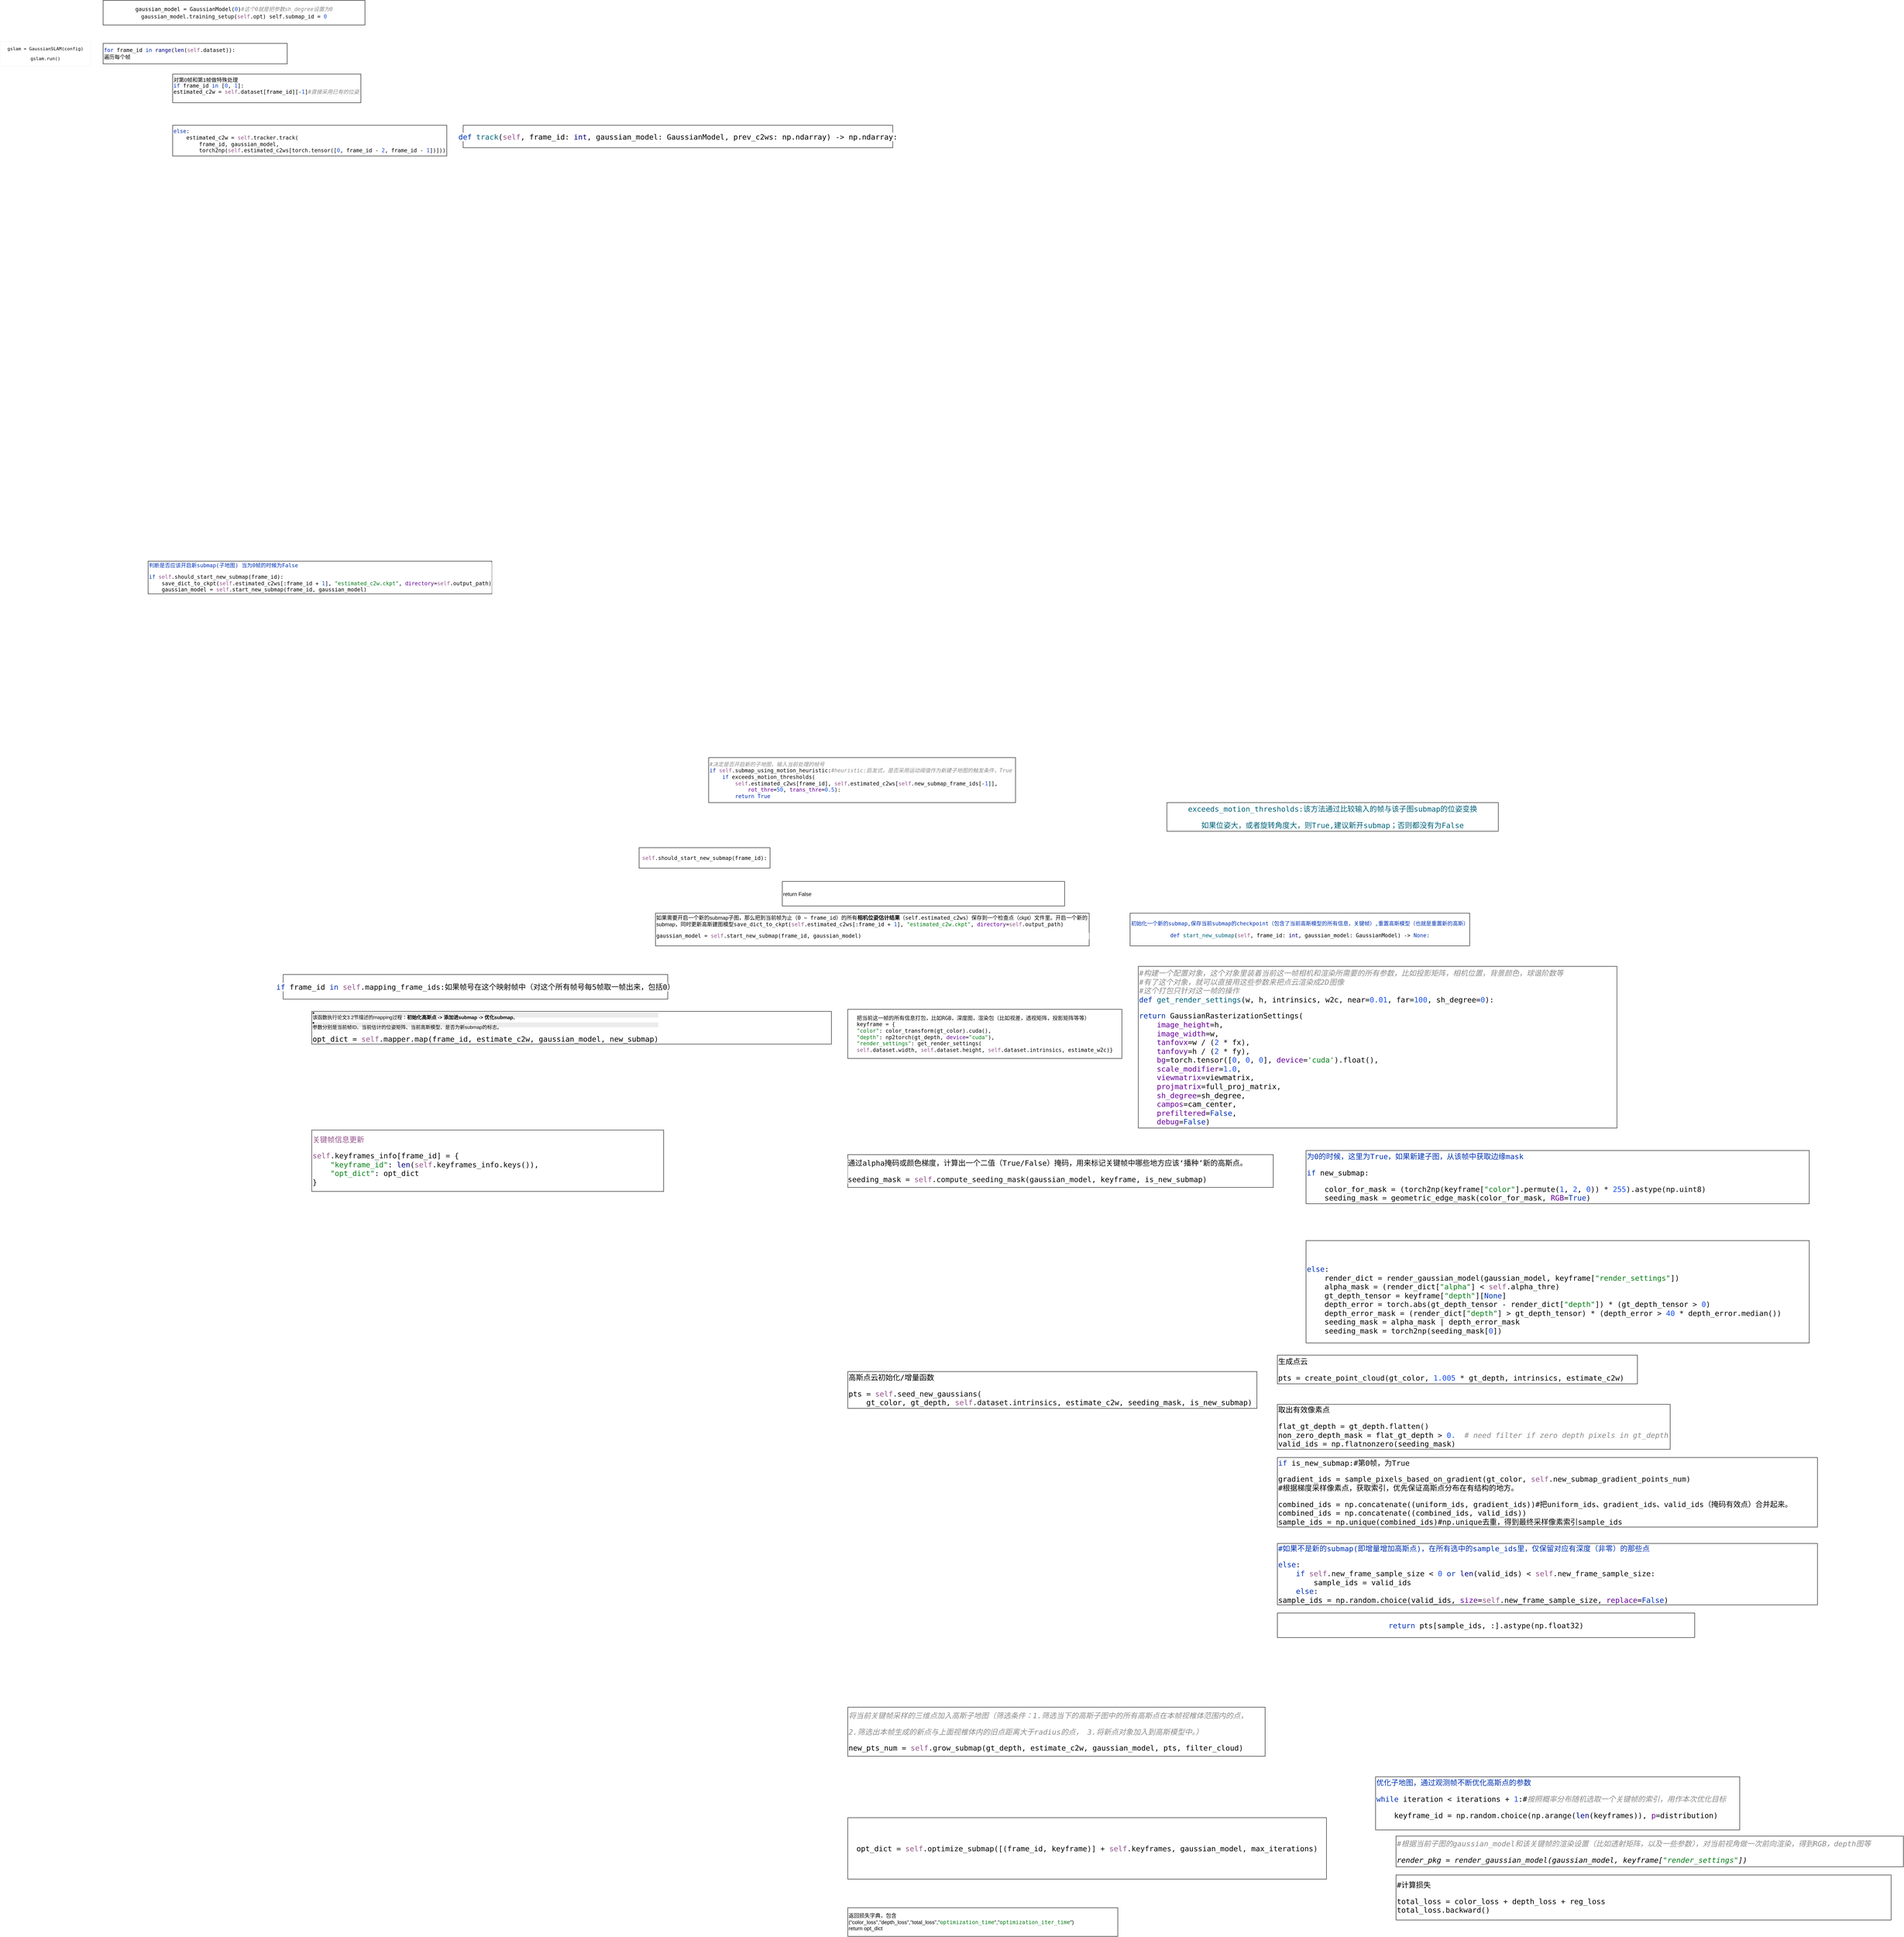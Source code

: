 <mxfile version="28.0.7">
  <diagram name="Page-1" id="CiyTq3ETgP8ZzIfx8EHX">
    <mxGraphModel dx="1422" dy="1326" grid="1" gridSize="10" guides="1" tooltips="1" connect="1" arrows="1" fold="1" page="1" pageScale="1" pageWidth="5000" pageHeight="10000" math="0" shadow="0">
      <root>
        <mxCell id="0" />
        <mxCell id="1" parent="0" />
        <mxCell id="R6alezzPv44hoILy_ozX-1" value="&lt;div style=&quot;background-color: rgb(255, 255, 255); color: rgb(8, 8, 8);&quot;&gt;&lt;pre style=&quot;font-family: &amp;quot;JetBrains Mono&amp;quot;, monospace;&quot;&gt;gslam = GaussianSLAM(config)&lt;/pre&gt;&lt;pre style=&quot;font-family: &amp;quot;JetBrains Mono&amp;quot;, monospace;&quot;&gt;gslam.run()&lt;/pre&gt;&lt;/div&gt;" style="rounded=0;whiteSpace=wrap;html=1;strokeWidth=0;verticalAlign=middle;spacing=0;fontSize=11;" parent="1" vertex="1">
          <mxGeometry x="48" y="310" width="222" height="60" as="geometry" />
        </mxCell>
        <mxCell id="LZiklPRg2S03HuQF4Nz--1" value="&lt;div style=&quot;background-color: rgb(255, 255, 255); color: rgb(8, 8, 8); line-height: 50%;&quot;&gt;&lt;pre style=&quot;font-family: &amp;quot;JetBrains Mono&amp;quot;, monospace; line-height: 50%;&quot;&gt;&lt;font style=&quot;font-size: 13px;&quot;&gt;&lt;span style=&quot;color: rgb(0, 0, 0);&quot;&gt;gaussian_model &lt;/span&gt;= GaussianModel(&lt;span style=&quot;color: rgb(23, 80, 235);&quot;&gt;0&lt;/span&gt;)&lt;span style=&quot;color: rgb(140, 140, 140); font-style: italic;&quot;&gt;#&lt;/span&gt;&lt;span style=&quot;color: rgb(140, 140, 140); font-style: italic; font-family: &amp;quot;DejaVu Sans Mono&amp;quot;, monospace;&quot;&gt;这个&lt;/span&gt;&lt;span style=&quot;color: rgb(140, 140, 140); font-style: italic;&quot;&gt;0&lt;/span&gt;&lt;span style=&quot;color: rgb(140, 140, 140); font-style: italic; font-family: &amp;quot;DejaVu Sans Mono&amp;quot;, monospace;&quot;&gt;就是把参数&lt;/span&gt;&lt;span style=&quot;color: rgb(140, 140, 140); font-style: italic;&quot;&gt;sh_degree&lt;/span&gt;&lt;span style=&quot;color: rgb(140, 140, 140); font-style: italic; font-family: &amp;quot;DejaVu Sans Mono&amp;quot;, monospace;&quot;&gt;设置为&lt;/span&gt;&lt;span style=&quot;color: rgb(140, 140, 140); font-style: italic;&quot;&gt;0&lt;/span&gt;&lt;/font&gt;&lt;/pre&gt;&lt;pre style=&quot;font-family: &amp;quot;JetBrains Mono&amp;quot;, monospace; line-height: 50%;&quot;&gt;&lt;font style=&quot;font-size: 13px;&quot;&gt;gaussian_model&lt;span style=&quot;color: light-dark(rgb(8, 8, 8), rgb(230, 230, 230)); background-color: light-dark(rgb(255, 255, 255), rgb(18, 18, 18)); white-space: normal;&quot;&gt;.training_setup(&lt;/span&gt;&lt;span style=&quot;background-color: light-dark(rgb(255, 255, 255), rgb(18, 18, 18)); white-space: normal; color: rgb(148, 85, 141);&quot;&gt;self&lt;/span&gt;&lt;span style=&quot;color: light-dark(rgb(8, 8, 8), rgb(230, 230, 230)); background-color: light-dark(rgb(255, 255, 255), rgb(18, 18, 18)); white-space: normal;&quot;&gt;.opt) self&lt;/span&gt;&lt;span style=&quot;color: light-dark(rgb(8, 8, 8), rgb(230, 230, 230)); background-color: light-dark(rgb(255, 255, 255), rgb(18, 18, 18)); white-space: normal;&quot;&gt;.submap_id = &lt;/span&gt;&lt;span style=&quot;background-color: light-dark(rgb(255, 255, 255), rgb(18, 18, 18)); white-space: normal; color: rgb(23, 80, 235);&quot;&gt;0&lt;/span&gt;&lt;/font&gt;&lt;/pre&gt;&lt;/div&gt;" style="rounded=0;whiteSpace=wrap;html=1;" vertex="1" parent="1">
          <mxGeometry x="300" y="210" width="640" height="60" as="geometry" />
        </mxCell>
        <mxCell id="LZiklPRg2S03HuQF4Nz--2" value="&lt;div style=&quot;background-color: rgb(255, 255, 255); color: rgb(8, 8, 8); line-height: 40%;&quot;&gt;&lt;pre style=&quot;font-family: &amp;quot;JetBrains Mono&amp;quot;, monospace; line-height: 40%;&quot;&gt;&lt;font style=&quot;font-size: 13px;&quot;&gt;&lt;span style=&quot;color: rgb(0, 51, 179);&quot;&gt;for &lt;/span&gt;&lt;span style=&quot;color: rgb(0, 0, 0);&quot;&gt;frame_id &lt;/span&gt;&lt;span style=&quot;color: rgb(0, 51, 179);&quot;&gt;in &lt;/span&gt;&lt;span style=&quot;color: rgb(0, 0, 128);&quot;&gt;range&lt;/span&gt;(&lt;span style=&quot;color: rgb(0, 0, 128);&quot;&gt;len&lt;/span&gt;(&lt;span style=&quot;color: rgb(148, 85, 141);&quot;&gt;self&lt;/span&gt;.dataset)):&lt;/font&gt;&lt;/pre&gt;&lt;pre style=&quot;font-family: &amp;quot;JetBrains Mono&amp;quot;, monospace; line-height: 40%;&quot;&gt;&lt;font style=&quot;font-size: 13px;&quot;&gt;遍历每个帧&lt;/font&gt;&lt;/pre&gt;&lt;/div&gt;" style="rounded=0;whiteSpace=wrap;html=1;align=left;" vertex="1" parent="1">
          <mxGeometry x="300" y="315" width="450" height="50" as="geometry" />
        </mxCell>
        <mxCell id="LZiklPRg2S03HuQF4Nz--9" value="&lt;div style=&quot;line-height: 10%;&quot;&gt;&lt;font style=&quot;line-height: 10%; font-size: 13px;&quot;&gt;对第0帧和第1帧做特殊处理&lt;/font&gt;&lt;div&gt;&lt;div style=&quot;background-color: rgb(255, 255, 255); color: rgb(8, 8, 8);&quot;&gt;&lt;pre style=&quot;font-family: &amp;quot;JetBrains Mono&amp;quot;, monospace;&quot;&gt;&lt;font style=&quot;line-height: 10%; font-size: 13px;&quot;&gt;&lt;span style=&quot;color: rgb(0, 51, 179);&quot;&gt;if &lt;/span&gt;&lt;span style=&quot;color: rgb(0, 0, 0);&quot;&gt;frame_id &lt;/span&gt;&lt;span style=&quot;color: rgb(0, 51, 179);&quot;&gt;in &lt;/span&gt;[&lt;span style=&quot;color: rgb(23, 80, 235);&quot;&gt;0&lt;/span&gt;, &lt;span style=&quot;color: rgb(23, 80, 235);&quot;&gt;1&lt;/span&gt;]:&lt;/font&gt;&lt;/pre&gt;&lt;pre style=&quot;font-family: &amp;quot;JetBrains Mono&amp;quot;, monospace;&quot;&gt;&lt;font style=&quot;line-height: 10%; font-size: 13px;&quot;&gt;&lt;div style=&quot;&quot;&gt;&lt;pre style=&quot;font-family: &amp;quot;JetBrains Mono&amp;quot;, monospace;&quot;&gt;&lt;span style=&quot;color: rgb(0, 0, 0);&quot;&gt;estimated_c2w &lt;/span&gt;= &lt;span style=&quot;color: rgb(148, 85, 141);&quot;&gt;self&lt;/span&gt;.dataset[&lt;span style=&quot;color: rgb(0, 0, 0);&quot;&gt;frame_id&lt;/span&gt;][-&lt;span style=&quot;color: rgb(23, 80, 235);&quot;&gt;1&lt;/span&gt;]&lt;span style=&quot;color: rgb(140, 140, 140); font-style: italic;&quot;&gt;#&lt;/span&gt;&lt;span style=&quot;color: rgb(140, 140, 140); font-style: italic; font-family: &amp;quot;DejaVu Sans Mono&amp;quot;, monospace;&quot;&gt;直接采用已有的位姿&lt;/span&gt;&lt;/pre&gt;&lt;/div&gt;&lt;/font&gt;&lt;/pre&gt;&lt;/div&gt;&lt;/div&gt;&lt;/div&gt;" style="rounded=0;whiteSpace=wrap;html=1;align=left;" vertex="1" parent="1">
          <mxGeometry x="470" y="390" width="460" height="70" as="geometry" />
        </mxCell>
        <mxCell id="LZiklPRg2S03HuQF4Nz--10" value="&lt;div style=&quot;background-color: rgb(255, 255, 255); color: rgb(8, 8, 8);&quot;&gt;&lt;pre style=&quot;font-family: &amp;quot;JetBrains Mono&amp;quot;, monospace;&quot;&gt;&lt;font style=&quot;font-size: 13px;&quot;&gt;&lt;span style=&quot;color: rgb(0, 51, 179);&quot;&gt;判断是否应该开启新submap(子地图) 当为0帧的时候为False&lt;/span&gt;&lt;/font&gt;&lt;/pre&gt;&lt;pre style=&quot;font-family: &amp;quot;JetBrains Mono&amp;quot;, monospace;&quot;&gt;&lt;font style=&quot;font-size: 13px;&quot;&gt;&lt;span style=&quot;color: rgb(0, 51, 179);&quot;&gt;if &lt;/span&gt;&lt;span style=&quot;color: rgb(148, 85, 141);&quot;&gt;self&lt;/span&gt;.should_start_new_submap(&lt;span style=&quot;color: rgb(0, 0, 0);&quot;&gt;frame_id&lt;/span&gt;):&lt;br&gt;    save_dict_to_ckpt(&lt;span style=&quot;color: rgb(148, 85, 141);&quot;&gt;self&lt;/span&gt;.estimated_c2ws[:&lt;span style=&quot;color: rgb(0, 0, 0);&quot;&gt;frame_id &lt;/span&gt;+ &lt;span style=&quot;color: rgb(23, 80, 235);&quot;&gt;1&lt;/span&gt;], &lt;span style=&quot;color: rgb(6, 125, 23);&quot;&gt;&quot;estimated_c2w.ckpt&quot;&lt;/span&gt;, &lt;span style=&quot;color: rgb(102, 0, 153);&quot;&gt;directory&lt;/span&gt;=&lt;span style=&quot;color: rgb(148, 85, 141);&quot;&gt;self&lt;/span&gt;.output_path)&lt;br&gt;    &lt;span style=&quot;color: rgb(0, 0, 0);&quot;&gt;gaussian_model &lt;/span&gt;= &lt;span style=&quot;color: rgb(148, 85, 141);&quot;&gt;self&lt;/span&gt;.start_new_submap(&lt;span style=&quot;color: rgb(0, 0, 0);&quot;&gt;frame_id&lt;/span&gt;, &lt;span style=&quot;color: rgb(0, 0, 0);&quot;&gt;gaussian_model&lt;/span&gt;)&lt;/font&gt;&lt;/pre&gt;&lt;/div&gt;" style="rounded=0;whiteSpace=wrap;html=1;align=left;" vertex="1" parent="1">
          <mxGeometry x="410" y="1580" width="840" height="80" as="geometry" />
        </mxCell>
        <mxCell id="LZiklPRg2S03HuQF4Nz--11" value="&lt;pre style=&quot;color: rgb(8, 8, 8); font-family: &amp;quot;JetBrains Mono&amp;quot;, monospace;&quot;&gt;&lt;font style=&quot;font-size: 13px;&quot;&gt;&lt;span style=&quot;color: rgb(148, 85, 141);&quot;&gt;self&lt;/span&gt;.should_start_new_submap(&lt;span style=&quot;color: rgb(0, 0, 0);&quot;&gt;frame_id&lt;/span&gt;):&lt;/font&gt;&lt;/pre&gt;" style="rounded=0;whiteSpace=wrap;html=1;" vertex="1" parent="1">
          <mxGeometry x="1610" y="2280" width="320" height="50" as="geometry" />
        </mxCell>
        <mxCell id="LZiklPRg2S03HuQF4Nz--12" value="&lt;div style=&quot;background-color: rgb(255, 255, 255); color: rgb(8, 8, 8);&quot;&gt;&lt;pre style=&quot;font-family: &amp;quot;JetBrains Mono&amp;quot;, monospace;&quot;&gt;&lt;div style=&quot;&quot;&gt;&lt;pre style=&quot;font-family: &amp;quot;JetBrains Mono&amp;quot;, monospace;&quot;&gt;&lt;font style=&quot;font-size: 13px;&quot;&gt;&lt;span style=&quot;color: rgb(140, 140, 140); font-style: italic;&quot;&gt;#&lt;/span&gt;&lt;span style=&quot;color: rgb(140, 140, 140); font-style: italic; font-family: &amp;quot;DejaVu Sans Mono&amp;quot;, monospace;&quot;&gt;决定是否开启新的子地图，输入当前处理的帧号&lt;br&gt;&lt;/span&gt;&lt;span style=&quot;color: rgb(0, 51, 179);&quot;&gt;if &lt;/span&gt;&lt;span style=&quot;color: rgb(148, 85, 141);&quot;&gt;self&lt;/span&gt;.submap_using_motion_heuristic:&lt;span style=&quot;color: rgb(140, 140, 140); font-style: italic;&quot;&gt;#heuristic:&lt;/span&gt;&lt;span style=&quot;color: rgb(140, 140, 140); font-style: italic; font-family: &amp;quot;DejaVu Sans Mono&amp;quot;, monospace;&quot;&gt;启发式，是否采用运动阈值作为新建子地图的触发条件，True&lt;br&gt;&lt;/span&gt;&lt;span style=&quot;color: rgb(140, 140, 140); font-style: italic; font-family: &amp;quot;DejaVu Sans Mono&amp;quot;, monospace;&quot;&gt;    &lt;/span&gt;&lt;span style=&quot;color: rgb(0, 51, 179);&quot;&gt;if &lt;/span&gt;exceeds_motion_thresholds(&lt;br&gt;        &lt;span style=&quot;color: rgb(148, 85, 141);&quot;&gt;self&lt;/span&gt;.estimated_c2ws[&lt;span style=&quot;color: rgb(0, 0, 0);&quot;&gt;frame_id&lt;/span&gt;], &lt;span style=&quot;color: rgb(148, 85, 141);&quot;&gt;self&lt;/span&gt;.estimated_c2ws[&lt;span style=&quot;color: rgb(148, 85, 141);&quot;&gt;self&lt;/span&gt;.new_submap_frame_ids[-&lt;span style=&quot;color: rgb(23, 80, 235);&quot;&gt;1&lt;/span&gt;]],&lt;br&gt;            &lt;span style=&quot;color: rgb(102, 0, 153);&quot;&gt;rot_thre&lt;/span&gt;=&lt;span style=&quot;color: rgb(23, 80, 235);&quot;&gt;50&lt;/span&gt;, &lt;span style=&quot;color: rgb(102, 0, 153);&quot;&gt;trans_thre&lt;/span&gt;=&lt;span style=&quot;color: rgb(23, 80, 235);&quot;&gt;0.5&lt;/span&gt;):&lt;br&gt;        &lt;span style=&quot;color: rgb(0, 51, 179);&quot;&gt;return True&lt;/span&gt;&lt;/font&gt;&lt;/pre&gt;&lt;/div&gt;&lt;/pre&gt;&lt;/div&gt;" style="rounded=0;whiteSpace=wrap;html=1;align=left;" vertex="1" parent="1">
          <mxGeometry x="1780" y="2060" width="750" height="110" as="geometry" />
        </mxCell>
        <mxCell id="LZiklPRg2S03HuQF4Nz--13" value="&lt;div style=&quot;background-color:#ffffff;color:#080808&quot;&gt;&lt;pre style=&quot;font-family:&#39;JetBrains Mono&#39;,monospace;font-size:13.5pt;&quot;&gt;&lt;span style=&quot;color:#00627a;&quot;&gt;exceeds_motion_thresholds:该方法通过比较输入的帧与该子图submap的位姿变换&lt;/span&gt;&lt;/pre&gt;&lt;pre style=&quot;font-family:&#39;JetBrains Mono&#39;,monospace;font-size:13.5pt;&quot;&gt;&lt;span style=&quot;color:#00627a;&quot;&gt;如果位姿大，或者旋转角度大，则True,建议新开submap；否则都没有为False&lt;/span&gt;&lt;/pre&gt;&lt;/div&gt;" style="rounded=0;whiteSpace=wrap;html=1;" vertex="1" parent="1">
          <mxGeometry x="2900" y="2170" width="810" height="70" as="geometry" />
        </mxCell>
        <mxCell id="LZiklPRg2S03HuQF4Nz--14" value="return False" style="rounded=0;whiteSpace=wrap;html=1;align=left;fontSize=13;" vertex="1" parent="1">
          <mxGeometry x="1960" y="2362.5" width="690" height="60" as="geometry" />
        </mxCell>
        <mxCell id="LZiklPRg2S03HuQF4Nz--15" value="如果需要开启一个新的submap子图，那么把到当前帧为止（&lt;code data-start=&quot;677&quot; data-end=&quot;691&quot;&gt;0 ~ frame_id&lt;/code&gt;）的所有&lt;strong data-start=&quot;695&quot; data-end=&quot;707&quot;&gt;相机位姿估计结果&lt;/strong&gt;（&lt;code data-start=&quot;708&quot; data-end=&quot;729&quot;&gt;self.estimated_c2ws&lt;/code&gt;）保存到一个检查点（ckpt）文件里。开启一个新的submap，同时更新高斯建图模型&lt;span style=&quot;font-family: &amp;quot;JetBrains Mono&amp;quot;, monospace; background-color: light-dark(rgb(255, 255, 255), rgb(18, 18, 18)); color: light-dark(rgb(8, 8, 8), rgb(230, 230, 230));&quot;&gt;save_dict_to_ckpt(&lt;/span&gt;&lt;span style=&quot;font-family: &amp;quot;JetBrains Mono&amp;quot;, monospace; background-color: light-dark(rgb(255, 255, 255), rgb(18, 18, 18)); color: rgb(148, 85, 141);&quot;&gt;self&lt;/span&gt;&lt;span style=&quot;font-family: &amp;quot;JetBrains Mono&amp;quot;, monospace; background-color: light-dark(rgb(255, 255, 255), rgb(18, 18, 18)); color: light-dark(rgb(8, 8, 8), rgb(230, 230, 230));&quot;&gt;.estimated_c2ws[:&lt;/span&gt;&lt;span style=&quot;font-family: &amp;quot;JetBrains Mono&amp;quot;, monospace; background-color: light-dark(rgb(255, 255, 255), rgb(18, 18, 18)); color: rgb(0, 0, 0);&quot;&gt;frame_id &lt;/span&gt;&lt;span style=&quot;font-family: &amp;quot;JetBrains Mono&amp;quot;, monospace; background-color: light-dark(rgb(255, 255, 255), rgb(18, 18, 18)); color: light-dark(rgb(8, 8, 8), rgb(230, 230, 230));&quot;&gt;+ &lt;/span&gt;&lt;span style=&quot;font-family: &amp;quot;JetBrains Mono&amp;quot;, monospace; background-color: light-dark(rgb(255, 255, 255), rgb(18, 18, 18)); color: rgb(23, 80, 235);&quot;&gt;1&lt;/span&gt;&lt;span style=&quot;font-family: &amp;quot;JetBrains Mono&amp;quot;, monospace; background-color: light-dark(rgb(255, 255, 255), rgb(18, 18, 18)); color: light-dark(rgb(8, 8, 8), rgb(230, 230, 230));&quot;&gt;], &lt;/span&gt;&lt;span style=&quot;font-family: &amp;quot;JetBrains Mono&amp;quot;, monospace; background-color: light-dark(rgb(255, 255, 255), rgb(18, 18, 18)); color: rgb(6, 125, 23);&quot;&gt;&quot;estimated_c2w.ckpt&quot;&lt;/span&gt;&lt;span style=&quot;font-family: &amp;quot;JetBrains Mono&amp;quot;, monospace; background-color: light-dark(rgb(255, 255, 255), rgb(18, 18, 18)); color: light-dark(rgb(8, 8, 8), rgb(230, 230, 230));&quot;&gt;, &lt;/span&gt;&lt;span style=&quot;font-family: &amp;quot;JetBrains Mono&amp;quot;, monospace; background-color: light-dark(rgb(255, 255, 255), rgb(18, 18, 18)); color: rgb(102, 0, 153);&quot;&gt;directory&lt;/span&gt;&lt;span style=&quot;font-family: &amp;quot;JetBrains Mono&amp;quot;, monospace; background-color: light-dark(rgb(255, 255, 255), rgb(18, 18, 18)); color: light-dark(rgb(8, 8, 8), rgb(230, 230, 230));&quot;&gt;=&lt;/span&gt;&lt;span style=&quot;font-family: &amp;quot;JetBrains Mono&amp;quot;, monospace; background-color: light-dark(rgb(255, 255, 255), rgb(18, 18, 18)); color: rgb(148, 85, 141);&quot;&gt;self&lt;/span&gt;&lt;span style=&quot;font-family: &amp;quot;JetBrains Mono&amp;quot;, monospace; background-color: light-dark(rgb(255, 255, 255), rgb(18, 18, 18)); color: light-dark(rgb(8, 8, 8), rgb(230, 230, 230));&quot;&gt;.output_path)&lt;/span&gt;&lt;div&gt;&lt;div style=&quot;background-color: rgb(255, 255, 255); color: rgb(8, 8, 8);&quot;&gt;&lt;pre style=&quot;font-family: &amp;quot;JetBrains Mono&amp;quot;, monospace;&quot;&gt;&lt;span style=&quot;color: rgb(0, 0, 0);&quot;&gt;gaussian_model &lt;/span&gt;= &lt;span style=&quot;color: rgb(148, 85, 141);&quot;&gt;self&lt;/span&gt;.start_new_submap(&lt;span style=&quot;color: rgb(0, 0, 0);&quot;&gt;frame_id&lt;/span&gt;, &lt;span style=&quot;color: rgb(0, 0, 0);&quot;&gt;gaussian_model&lt;/span&gt;)&lt;/pre&gt;&lt;/div&gt;&lt;/div&gt;" style="rounded=0;whiteSpace=wrap;html=1;fontSize=13;align=left;" vertex="1" parent="1">
          <mxGeometry x="1650" y="2440" width="1060" height="80" as="geometry" />
        </mxCell>
        <mxCell id="LZiklPRg2S03HuQF4Nz--16" value="&lt;div style=&quot;background-color: rgb(255, 255, 255); color: rgb(8, 8, 8);&quot;&gt;&lt;pre style=&quot;font-family: &amp;quot;JetBrains Mono&amp;quot;, monospace;&quot;&gt;&lt;span style=&quot;color: rgb(0, 51, 179);&quot;&gt;初始化一个新的submap,保存当前submap的checkpoint（包含了当前高斯模型的所有信息，关键帧）,重置高斯模型（也就是重置新的高斯）&lt;/span&gt;&lt;/pre&gt;&lt;pre style=&quot;font-family: &amp;quot;JetBrains Mono&amp;quot;, monospace;&quot;&gt;&lt;span style=&quot;color: rgb(0, 51, 179);&quot;&gt;def &lt;/span&gt;&lt;span style=&quot;color: rgb(0, 98, 122);&quot;&gt;start_new_submap&lt;/span&gt;(&lt;span style=&quot;color: rgb(148, 85, 141);&quot;&gt;self&lt;/span&gt;, &lt;span style=&quot;color: rgb(0, 0, 0);&quot;&gt;frame_id&lt;/span&gt;: &lt;span style=&quot;color: rgb(0, 0, 128);&quot;&gt;int&lt;/span&gt;, &lt;span style=&quot;color: rgb(0, 0, 0);&quot;&gt;gaussian_model&lt;/span&gt;: &lt;span style=&quot;color: rgb(0, 0, 0);&quot;&gt;GaussianModel&lt;/span&gt;) -&amp;gt; &lt;span style=&quot;color: rgb(0, 51, 179);&quot;&gt;None&lt;/span&gt;:&lt;br&gt;&lt;/pre&gt;&lt;/div&gt;" style="rounded=0;whiteSpace=wrap;html=1;fontSize=13;" vertex="1" parent="1">
          <mxGeometry x="2810" y="2440" width="830" height="80" as="geometry" />
        </mxCell>
        <mxCell id="LZiklPRg2S03HuQF4Nz--17" value="&lt;div style=&quot;background-color: rgb(255, 255, 255); color: rgb(8, 8, 8);&quot;&gt;&lt;pre style=&quot;font-family:&#39;JetBrains Mono&#39;,monospace;font-size:13.5pt;&quot;&gt;&lt;span style=&quot;color: rgb(0, 51, 179);&quot;&gt;if &lt;/span&gt;&lt;span style=&quot;color: rgb(0, 0, 0);&quot;&gt;frame_id &lt;/span&gt;&lt;span style=&quot;color: rgb(0, 51, 179);&quot;&gt;in &lt;/span&gt;&lt;span style=&quot;color: rgb(148, 85, 141);&quot;&gt;self&lt;/span&gt;.mapping_frame_ids:如果帧号在这个映射帧中（对这个所有帧号每5帧取一帧出来，包括0）&lt;/pre&gt;&lt;/div&gt;" style="rounded=0;whiteSpace=wrap;html=1;" vertex="1" parent="1">
          <mxGeometry x="740" y="2590" width="940" height="60" as="geometry" />
        </mxCell>
        <mxCell id="LZiklPRg2S03HuQF4Nz--18" value="&lt;div style=&quot;background-color: rgb(255, 255, 255); color: rgb(8, 8, 8);&quot;&gt;&lt;pre style=&quot;font-family:&#39;JetBrains Mono&#39;,monospace;font-size:13.5pt;&quot;&gt;&lt;span style=&quot;color: rgb(0, 0, 0); line-height: 0%;&quot;&gt;&lt;li data-start=&quot;778&quot; data-end=&quot;840&quot; style=&quot;font-family: Helvetica; font-size: 12px; white-space: normal; background-color: rgb(236, 236, 236);&quot;&gt;&lt;p data-start=&quot;780&quot; data-end=&quot;840&quot;&gt;该函数执行论文3.2节描述的mapping过程：&lt;strong data-start=&quot;804&quot; data-end=&quot;839&quot;&gt;初始化高斯点 -&amp;gt; 添加进submap -&amp;gt; 优化submap&lt;/strong&gt;。&lt;/p&gt;&lt;/li&gt;&lt;li data-start=&quot;841&quot; data-end=&quot;885&quot; style=&quot;font-family: Helvetica; font-size: 12px; white-space: normal; background-color: rgb(236, 236, 236);&quot;&gt;&lt;p data-start=&quot;843&quot; data-end=&quot;885&quot;&gt;参数分别是当前帧ID、当前估计的位姿矩阵、当前高斯模型、是否为新submap的标志。&lt;/p&gt;&lt;/li&gt;&lt;/span&gt;&lt;/pre&gt;&lt;pre style=&quot;font-family:&#39;JetBrains Mono&#39;,monospace;font-size:13.5pt;&quot;&gt;&lt;span style=&quot;color: rgb(0, 0, 0);&quot;&gt;opt_dict &lt;/span&gt;= &lt;span style=&quot;color: rgb(148, 85, 141);&quot;&gt;self&lt;/span&gt;.mapper.map(&lt;span style=&quot;color: rgb(0, 0, 0);&quot;&gt;frame_id&lt;/span&gt;, &lt;span style=&quot;color: rgb(0, 0, 0);&quot;&gt;estimate_c2w&lt;/span&gt;, &lt;span style=&quot;color: rgb(0, 0, 0);&quot;&gt;gaussian_model&lt;/span&gt;, &lt;span style=&quot;color: rgb(0, 0, 0);&quot;&gt;new_submap&lt;/span&gt;)&lt;br&gt;&lt;/pre&gt;&lt;/div&gt;" style="rounded=0;whiteSpace=wrap;html=1;align=left;" vertex="1" parent="1">
          <mxGeometry x="810" y="2680" width="1270" height="80" as="geometry" />
        </mxCell>
        <mxCell id="LZiklPRg2S03HuQF4Nz--19" value="&lt;div style=&quot;background-color: rgb(255, 255, 255); color: rgb(8, 8, 8);&quot;&gt;&lt;pre style=&quot;font-family: &amp;quot;JetBrains Mono&amp;quot;, monospace;&quot;&gt;&lt;div style=&quot;text-align: left;&quot;&gt;&lt;span style=&quot;font-size: 13px; white-space: normal;&quot;&gt;把当前这一帧的所有信息打包，比如RGB，深度图，渲染包（比如视差，透视矩阵，投影矩阵等等）&lt;/span&gt;&lt;/div&gt;&lt;div style=&quot;color: light-dark(rgb(8, 8, 8), rgb(230, 230, 230)); text-align: left;&quot;&gt;&lt;font style=&quot;font-size: 13px;&quot;&gt;&lt;span style=&quot;white-space: normal; color: rgb(0, 0, 0);&quot;&gt;keyframe &lt;/span&gt;&lt;span style=&quot;white-space: normal;&quot;&gt;= {&lt;/span&gt;&lt;/font&gt;&lt;/div&gt;&lt;div style=&quot;color: light-dark(rgb(8, 8, 8), rgb(230, 230, 230)); text-align: left;&quot;&gt;&lt;font style=&quot;font-size: 13px;&quot;&gt;&lt;span style=&quot;white-space: normal;&quot;&gt;    &lt;/span&gt;&lt;span style=&quot;white-space: normal; color: rgb(6, 125, 23);&quot;&gt;&quot;color&quot;&lt;/span&gt;&lt;span style=&quot;white-space: normal;&quot;&gt;: &lt;/span&gt;&lt;span style=&quot;white-space: normal; color: rgb(0, 0, 0);&quot;&gt;color_transform&lt;/span&gt;&lt;span style=&quot;white-space: normal;&quot;&gt;(&lt;/span&gt;&lt;span style=&quot;white-space: normal; color: rgb(0, 0, 0);&quot;&gt;gt_color&lt;/span&gt;&lt;span style=&quot;white-space: normal;&quot;&gt;).cuda(),&lt;/span&gt;&lt;/font&gt;&lt;/div&gt;&lt;div style=&quot;color: light-dark(rgb(8, 8, 8), rgb(230, 230, 230)); text-align: left;&quot;&gt;&lt;font style=&quot;font-size: 13px;&quot;&gt;&lt;span style=&quot;white-space: normal;&quot;&gt;    &lt;/span&gt;&lt;span style=&quot;white-space: normal; color: rgb(6, 125, 23);&quot;&gt;&quot;depth&quot;&lt;/span&gt;&lt;span style=&quot;white-space: normal;&quot;&gt;: np2torch(&lt;/span&gt;&lt;span style=&quot;white-space: normal; color: rgb(0, 0, 0);&quot;&gt;gt_depth&lt;/span&gt;&lt;span style=&quot;white-space: normal;&quot;&gt;, &lt;/span&gt;&lt;span style=&quot;white-space: normal; color: rgb(102, 0, 153);&quot;&gt;device&lt;/span&gt;&lt;span style=&quot;white-space: normal;&quot;&gt;=&lt;/span&gt;&lt;span style=&quot;white-space: normal; color: rgb(6, 125, 23);&quot;&gt;&quot;cuda&quot;&lt;/span&gt;&lt;span style=&quot;white-space: normal;&quot;&gt;),&lt;/span&gt;&lt;/font&gt;&lt;/div&gt;&lt;div style=&quot;color: light-dark(rgb(8, 8, 8), rgb(230, 230, 230)); text-align: left;&quot;&gt;&lt;font style=&quot;font-size: 13px;&quot;&gt;&lt;span style=&quot;white-space: normal;&quot;&gt;    &lt;/span&gt;&lt;span style=&quot;white-space: normal; color: rgb(6, 125, 23);&quot;&gt;&quot;render_settings&quot;&lt;/span&gt;&lt;span style=&quot;white-space: normal;&quot;&gt;: get_render_settings(&lt;/span&gt;&lt;/font&gt;&lt;/div&gt;&lt;div style=&quot;color: light-dark(rgb(8, 8, 8), rgb(230, 230, 230)); text-align: left;&quot;&gt;&lt;font style=&quot;font-size: 13px;&quot;&gt;&lt;span style=&quot;white-space: normal;&quot;&gt;        &lt;/span&gt;&lt;span style=&quot;white-space: normal; color: rgb(148, 85, 141);&quot;&gt;self&lt;/span&gt;&lt;span style=&quot;white-space: normal;&quot;&gt;.dataset.width, &lt;/span&gt;&lt;span style=&quot;white-space: normal; color: rgb(148, 85, 141);&quot;&gt;self&lt;/span&gt;&lt;span style=&quot;white-space: normal;&quot;&gt;.dataset.height, &lt;/span&gt;&lt;span style=&quot;white-space: normal; color: rgb(148, 85, 141);&quot;&gt;self&lt;/span&gt;&lt;span style=&quot;white-space: normal;&quot;&gt;.dataset.intrinsics, &lt;/span&gt;&lt;span style=&quot;white-space: normal; color: rgb(0, 0, 0);&quot;&gt;estimate_w2c&lt;/span&gt;&lt;span style=&quot;white-space: normal;&quot;&gt;)}&lt;/span&gt;&lt;/font&gt;&lt;/div&gt;&lt;/pre&gt;&lt;/div&gt;" style="rounded=0;whiteSpace=wrap;html=1;" vertex="1" parent="1">
          <mxGeometry x="2120" y="2675" width="670" height="120" as="geometry" />
        </mxCell>
        <mxCell id="LZiklPRg2S03HuQF4Nz--20" value="&lt;div style=&quot;background-color:#ffffff;color:#080808&quot;&gt;&lt;pre style=&quot;font-family:&#39;JetBrains Mono&#39;,monospace;font-size:13.5pt;&quot;&gt;&lt;span style=&quot;color:#8c8c8c;font-style:italic;&quot;&gt;#&lt;/span&gt;&lt;span style=&quot;color:#8c8c8c;font-style:italic;font-family:&#39;DejaVu Sans Mono&#39;,monospace;&quot;&gt;构建一个配置对象，这个对象里装着当前这一帧相机和渲染所需要的所有参数，比如投影矩阵，相机位置，背景颜色，球谐阶数等&lt;br&gt;&lt;/span&gt;&lt;span style=&quot;color:#8c8c8c;font-style:italic;&quot;&gt;#&lt;/span&gt;&lt;span style=&quot;color:#8c8c8c;font-style:italic;font-family:&#39;DejaVu Sans Mono&#39;,monospace;&quot;&gt;有了这个对象，就可以直接用这些参数来把点云渲染成&lt;/span&gt;&lt;span style=&quot;color:#8c8c8c;font-style:italic;&quot;&gt;2D&lt;/span&gt;&lt;span style=&quot;color:#8c8c8c;font-style:italic;font-family:&#39;DejaVu Sans Mono&#39;,monospace;&quot;&gt;图像&lt;br&gt;&lt;/span&gt;&lt;span style=&quot;color:#8c8c8c;font-style:italic;&quot;&gt;#&lt;/span&gt;&lt;span style=&quot;color:#8c8c8c;font-style:italic;font-family:&#39;DejaVu Sans Mono&#39;,monospace;&quot;&gt;这个打包只针对这一帧的操作&lt;br&gt;&lt;/span&gt;&lt;span style=&quot;color:#0033b3;&quot;&gt;def &lt;/span&gt;&lt;span style=&quot;color:#00627a;&quot;&gt;get_render_settings&lt;/span&gt;(&lt;span style=&quot;color:#000000;&quot;&gt;w&lt;/span&gt;, &lt;span style=&quot;color:#000000;&quot;&gt;h&lt;/span&gt;, &lt;span style=&quot;color:#000000;&quot;&gt;intrinsics&lt;/span&gt;, &lt;span style=&quot;color:#000000;&quot;&gt;w2c&lt;/span&gt;, &lt;span style=&quot;color:#000000;&quot;&gt;near&lt;/span&gt;=&lt;span style=&quot;color:#1750eb;&quot;&gt;0.01&lt;/span&gt;, &lt;span style=&quot;color:#000000;&quot;&gt;far&lt;/span&gt;=&lt;span style=&quot;color:#1750eb;&quot;&gt;100&lt;/span&gt;, &lt;span style=&quot;color:#000000;&quot;&gt;sh_degree&lt;/span&gt;=&lt;span style=&quot;color:#1750eb;&quot;&gt;0&lt;/span&gt;):&lt;br&gt;&lt;/pre&gt;&lt;pre style=&quot;font-family:&#39;JetBrains Mono&#39;,monospace;font-size:13.5pt;&quot;&gt;&lt;div&gt;&lt;pre style=&quot;font-family:&#39;JetBrains Mono&#39;,monospace;font-size:13.5pt;&quot;&gt;&lt;span style=&quot;color:#0033b3;&quot;&gt;return &lt;/span&gt;GaussianRasterizationSettings(&lt;br&gt;    &lt;span style=&quot;color:#660099;&quot;&gt;image_height&lt;/span&gt;=&lt;span style=&quot;color:#000000;&quot;&gt;h&lt;/span&gt;,&lt;br&gt;    &lt;span style=&quot;color:#660099;&quot;&gt;image_width&lt;/span&gt;=&lt;span style=&quot;color:#000000;&quot;&gt;w&lt;/span&gt;,&lt;br&gt;    &lt;span style=&quot;color:#660099;&quot;&gt;tanfovx&lt;/span&gt;=&lt;span style=&quot;color:#000000;&quot;&gt;w &lt;/span&gt;/ (&lt;span style=&quot;color:#1750eb;&quot;&gt;2 &lt;/span&gt;* &lt;span style=&quot;color:#000000;&quot;&gt;fx&lt;/span&gt;),&lt;br&gt;    &lt;span style=&quot;color:#660099;&quot;&gt;tanfovy&lt;/span&gt;=&lt;span style=&quot;color:#000000;&quot;&gt;h &lt;/span&gt;/ (&lt;span style=&quot;color:#1750eb;&quot;&gt;2 &lt;/span&gt;* &lt;span style=&quot;color:#000000;&quot;&gt;fy&lt;/span&gt;),&lt;br&gt;    &lt;span style=&quot;color:#660099;&quot;&gt;bg&lt;/span&gt;=torch.tensor([&lt;span style=&quot;color:#1750eb;&quot;&gt;0&lt;/span&gt;, &lt;span style=&quot;color:#1750eb;&quot;&gt;0&lt;/span&gt;, &lt;span style=&quot;color:#1750eb;&quot;&gt;0&lt;/span&gt;], &lt;span style=&quot;color:#660099;&quot;&gt;device&lt;/span&gt;=&lt;span style=&quot;color:#067d17;&quot;&gt;&#39;cuda&#39;&lt;/span&gt;).float(),&lt;br&gt;    &lt;span style=&quot;color:#660099;&quot;&gt;scale_modifier&lt;/span&gt;=&lt;span style=&quot;color:#1750eb;&quot;&gt;1.0&lt;/span&gt;,&lt;br&gt;    &lt;span style=&quot;color:#660099;&quot;&gt;viewmatrix&lt;/span&gt;=&lt;span style=&quot;color:#000000;&quot;&gt;viewmatrix&lt;/span&gt;,&lt;br&gt;    &lt;span style=&quot;color:#660099;&quot;&gt;projmatrix&lt;/span&gt;=&lt;span style=&quot;color:#000000;&quot;&gt;full_proj_matrix&lt;/span&gt;,&lt;br&gt;    &lt;span style=&quot;color:#660099;&quot;&gt;sh_degree&lt;/span&gt;=&lt;span style=&quot;color:#000000;&quot;&gt;sh_degree&lt;/span&gt;,&lt;br&gt;    &lt;span style=&quot;color:#660099;&quot;&gt;campos&lt;/span&gt;=&lt;span style=&quot;color:#000000;&quot;&gt;cam_center&lt;/span&gt;,&lt;br&gt;    &lt;span style=&quot;color:#660099;&quot;&gt;prefiltered&lt;/span&gt;=&lt;span style=&quot;color:#0033b3;&quot;&gt;False&lt;/span&gt;,&lt;br&gt;    &lt;span style=&quot;color:#660099;&quot;&gt;debug&lt;/span&gt;=&lt;span style=&quot;color:#0033b3;&quot;&gt;False&lt;/span&gt;)&lt;/pre&gt;&lt;/div&gt;&lt;/pre&gt;&lt;/div&gt;" style="rounded=0;whiteSpace=wrap;html=1;align=left;" vertex="1" parent="1">
          <mxGeometry x="2830" y="2570" width="1170" height="395" as="geometry" />
        </mxCell>
        <mxCell id="LZiklPRg2S03HuQF4Nz--21" value="&lt;div style=&quot;background-color:#ffffff;color:#080808&quot;&gt;&lt;pre style=&quot;font-family:&#39;JetBrains Mono&#39;,monospace;font-size:13.5pt;&quot;&gt;通过alpha掩码或颜色梯度，计算出一个二值（True/False）掩码，用来标记关键帧中哪些地方应该‘播种’新的高斯点。&lt;span style=&quot;color:#000000;&quot;&gt;&lt;/span&gt;&lt;/pre&gt;&lt;pre style=&quot;font-family:&#39;JetBrains Mono&#39;,monospace;font-size:13.5pt;&quot;&gt;&lt;span style=&quot;color:#000000;&quot;&gt;seeding_mask &lt;/span&gt;= &lt;span style=&quot;color:#94558d;&quot;&gt;self&lt;/span&gt;.compute_seeding_mask(&lt;span style=&quot;color:#000000;&quot;&gt;gaussian_model&lt;/span&gt;, &lt;span style=&quot;color:#000000;&quot;&gt;keyframe&lt;/span&gt;, &lt;span style=&quot;color:#000000;&quot;&gt;is_new_submap&lt;/span&gt;)&lt;br&gt;&lt;/pre&gt;&lt;/div&gt;" style="rounded=0;whiteSpace=wrap;html=1;align=left;spacing=0;" vertex="1" parent="1">
          <mxGeometry x="2120" y="3030" width="1040" height="80" as="geometry" />
        </mxCell>
        <mxCell id="LZiklPRg2S03HuQF4Nz--22" value="&lt;div style=&quot;background-color: rgb(255, 255, 255); color: rgb(8, 8, 8);&quot;&gt;&lt;pre style=&quot;font-family:&#39;JetBrains Mono&#39;,monospace;font-size:13.5pt;&quot;&gt;&lt;span style=&quot;color: rgb(0, 51, 179);&quot;&gt;为0的时候，这里为True，如果新建子图，从该帧中获取边缘mask&lt;/span&gt;&lt;/pre&gt;&lt;pre style=&quot;font-family:&#39;JetBrains Mono&#39;,monospace;font-size:13.5pt;&quot;&gt;&lt;span style=&quot;color: rgb(0, 51, 179);&quot;&gt;if &lt;/span&gt;&lt;span style=&quot;color: rgb(0, 0, 0);&quot;&gt;new_submap&lt;/span&gt;:&lt;/pre&gt;&lt;pre style=&quot;font-family:&#39;JetBrains Mono&#39;,monospace;font-size:13.5pt;&quot;&gt;    &lt;span style=&quot;color: rgb(0, 0, 0);&quot;&gt;color_for_mask &lt;/span&gt;= (torch2np(&lt;span style=&quot;color: rgb(0, 0, 0);&quot;&gt;keyframe&lt;/span&gt;[&lt;span style=&quot;color: rgb(6, 125, 23);&quot;&gt;&quot;color&quot;&lt;/span&gt;].permute(&lt;span style=&quot;color: rgb(23, 80, 235);&quot;&gt;1&lt;/span&gt;, &lt;span style=&quot;color: rgb(23, 80, 235);&quot;&gt;2&lt;/span&gt;, &lt;span style=&quot;color: rgb(23, 80, 235);&quot;&gt;0&lt;/span&gt;)) * &lt;span style=&quot;color: rgb(23, 80, 235);&quot;&gt;255&lt;/span&gt;).astype(np.uint8)&lt;br&gt;    &lt;span style=&quot;color: rgb(0, 0, 0);&quot;&gt;seeding_mask &lt;/span&gt;= geometric_edge_mask(&lt;span style=&quot;color: rgb(0, 0, 0);&quot;&gt;color_for_mask&lt;/span&gt;, &lt;span style=&quot;color: rgb(102, 0, 153);&quot;&gt;RGB&lt;/span&gt;=&lt;span style=&quot;color: rgb(0, 51, 179);&quot;&gt;True&lt;/span&gt;)&lt;/pre&gt;&lt;/div&gt;" style="rounded=0;whiteSpace=wrap;html=1;align=left;" vertex="1" parent="1">
          <mxGeometry x="3240" y="3020" width="1230" height="130" as="geometry" />
        </mxCell>
        <mxCell id="LZiklPRg2S03HuQF4Nz--23" value="&lt;div style=&quot;background-color: rgb(255, 255, 255); color: rgb(8, 8, 8);&quot;&gt;&lt;pre style=&quot;font-family:&#39;JetBrains Mono&#39;,monospace;font-size:13.5pt;&quot;&gt;&lt;span style=&quot;color: rgb(0, 51, 179);&quot;&gt;&lt;br&gt;&lt;/span&gt;&lt;/pre&gt;&lt;pre style=&quot;font-family:&#39;JetBrains Mono&#39;,monospace;font-size:13.5pt;&quot;&gt;&lt;span style=&quot;color: rgb(0, 51, 179);&quot;&gt;else&lt;/span&gt;:&lt;br&gt;    &lt;span style=&quot;color: rgb(0, 0, 0);&quot;&gt;render_dict &lt;/span&gt;= render_gaussian_model(&lt;span style=&quot;color: rgb(0, 0, 0);&quot;&gt;gaussian_model&lt;/span&gt;, &lt;span style=&quot;color: rgb(0, 0, 0);&quot;&gt;keyframe&lt;/span&gt;[&lt;span style=&quot;color: rgb(6, 125, 23);&quot;&gt;&quot;render_settings&quot;&lt;/span&gt;])&lt;br&gt;    &lt;span style=&quot;color: rgb(0, 0, 0);&quot;&gt;alpha_mask &lt;/span&gt;= (&lt;span style=&quot;color: rgb(0, 0, 0);&quot;&gt;render_dict&lt;/span&gt;[&lt;span style=&quot;color: rgb(6, 125, 23);&quot;&gt;&quot;alpha&quot;&lt;/span&gt;] &amp;lt; &lt;span style=&quot;color: rgb(148, 85, 141);&quot;&gt;self&lt;/span&gt;.alpha_thre)&lt;br&gt;    &lt;span style=&quot;color: rgb(0, 0, 0);&quot;&gt;gt_depth_tensor &lt;/span&gt;= &lt;span style=&quot;color: rgb(0, 0, 0);&quot;&gt;keyframe&lt;/span&gt;[&lt;span style=&quot;color: rgb(6, 125, 23);&quot;&gt;&quot;depth&quot;&lt;/span&gt;][&lt;span style=&quot;color: rgb(0, 51, 179);&quot;&gt;None&lt;/span&gt;]&lt;br&gt;    &lt;span style=&quot;color: rgb(0, 0, 0);&quot;&gt;depth_error &lt;/span&gt;= torch.abs(&lt;span style=&quot;color: rgb(0, 0, 0);&quot;&gt;gt_depth_tensor &lt;/span&gt;- &lt;span style=&quot;color: rgb(0, 0, 0);&quot;&gt;render_dict&lt;/span&gt;[&lt;span style=&quot;color: rgb(6, 125, 23);&quot;&gt;&quot;depth&quot;&lt;/span&gt;]) * (&lt;span style=&quot;color: rgb(0, 0, 0);&quot;&gt;gt_depth_tensor &lt;/span&gt;&amp;gt; &lt;span style=&quot;color: rgb(23, 80, 235);&quot;&gt;0&lt;/span&gt;)&lt;br&gt;    &lt;span style=&quot;color: rgb(0, 0, 0);&quot;&gt;depth_error_mask &lt;/span&gt;= (&lt;span style=&quot;color: rgb(0, 0, 0);&quot;&gt;render_dict&lt;/span&gt;[&lt;span style=&quot;color: rgb(6, 125, 23);&quot;&gt;&quot;depth&quot;&lt;/span&gt;] &amp;gt; &lt;span style=&quot;color: rgb(0, 0, 0);&quot;&gt;gt_depth_tensor&lt;/span&gt;) * (&lt;span style=&quot;color: rgb(0, 0, 0);&quot;&gt;depth_error &lt;/span&gt;&amp;gt; &lt;span style=&quot;color: rgb(23, 80, 235);&quot;&gt;40 &lt;/span&gt;* &lt;span style=&quot;color: rgb(0, 0, 0);&quot;&gt;depth_error&lt;/span&gt;.median())&lt;br&gt;    &lt;span style=&quot;color: rgb(0, 0, 0);&quot;&gt;seeding_mask &lt;/span&gt;= &lt;span style=&quot;color: rgb(0, 0, 0);&quot;&gt;alpha_mask &lt;/span&gt;| &lt;span style=&quot;color: rgb(0, 0, 0);&quot;&gt;depth_error_mask&lt;br&gt;&lt;/span&gt;&lt;span style=&quot;color: rgb(0, 0, 0);&quot;&gt;    seeding_mask &lt;/span&gt;= torch2np(&lt;span style=&quot;color: rgb(0, 0, 0);&quot;&gt;seeding_mask&lt;/span&gt;[&lt;span style=&quot;color: rgb(23, 80, 235);&quot;&gt;0&lt;/span&gt;])&lt;/pre&gt;&lt;/div&gt;" style="rounded=0;whiteSpace=wrap;html=1;align=left;" vertex="1" parent="1">
          <mxGeometry x="3240" y="3240" width="1230" height="250" as="geometry" />
        </mxCell>
        <mxCell id="LZiklPRg2S03HuQF4Nz--24" value="&lt;div style=&quot;background-color: rgb(255, 255, 255); color: rgb(8, 8, 8);&quot;&gt;&lt;pre style=&quot;font-family: &amp;quot;JetBrains Mono&amp;quot;, monospace;&quot;&gt;&lt;font style=&quot;font-size: 13px;&quot;&gt;&lt;span style=&quot;color: rgb(0, 51, 179);&quot;&gt;else&lt;/span&gt;:&lt;br&gt;    &lt;span style=&quot;color: rgb(0, 0, 0);&quot;&gt;estimated_c2w &lt;/span&gt;= &lt;span style=&quot;color: rgb(148, 85, 141);&quot;&gt;self&lt;/span&gt;.tracker.track(&lt;br&gt;        &lt;span style=&quot;color: rgb(0, 0, 0);&quot;&gt;frame_id&lt;/span&gt;, &lt;span style=&quot;color: rgb(0, 0, 0);&quot;&gt;gaussian_model&lt;/span&gt;,&lt;br&gt;        torch2np(&lt;span style=&quot;color: rgb(148, 85, 141);&quot;&gt;self&lt;/span&gt;.estimated_c2ws[torch.tensor([&lt;span style=&quot;color: rgb(23, 80, 235);&quot;&gt;0&lt;/span&gt;, &lt;span style=&quot;color: rgb(0, 0, 0);&quot;&gt;frame_id &lt;/span&gt;- &lt;span style=&quot;color: rgb(23, 80, 235);&quot;&gt;2&lt;/span&gt;, &lt;span style=&quot;color: rgb(0, 0, 0);&quot;&gt;frame_id &lt;/span&gt;- &lt;span style=&quot;color: rgb(23, 80, 235);&quot;&gt;1&lt;/span&gt;])]))&lt;/font&gt;&lt;/pre&gt;&lt;/div&gt;" style="rounded=0;whiteSpace=wrap;html=1;fontSize=12;align=left;" vertex="1" parent="1">
          <mxGeometry x="470" y="515" width="670" height="75" as="geometry" />
        </mxCell>
        <mxCell id="LZiklPRg2S03HuQF4Nz--25" value="&lt;div style=&quot;background-color:#ffffff;color:#080808&quot;&gt;&lt;pre style=&quot;font-family:&#39;JetBrains Mono&#39;,monospace;font-size:13.5pt;&quot;&gt;&lt;span style=&quot;color:#0033b3;&quot;&gt;def &lt;/span&gt;&lt;span style=&quot;color:#00627a;&quot;&gt;track&lt;/span&gt;(&lt;span style=&quot;color:#94558d;&quot;&gt;self&lt;/span&gt;, &lt;span style=&quot;color:#000000;&quot;&gt;frame_id&lt;/span&gt;: &lt;span style=&quot;color:#000080;&quot;&gt;int&lt;/span&gt;, &lt;span style=&quot;color:#000000;&quot;&gt;gaussian_model&lt;/span&gt;: &lt;span style=&quot;color:#000000;&quot;&gt;GaussianModel&lt;/span&gt;, &lt;span style=&quot;color:#000000;&quot;&gt;prev_c2ws&lt;/span&gt;: &lt;span style=&quot;color:#000000;&quot;&gt;np.ndarray&lt;/span&gt;) -&amp;gt; &lt;span style=&quot;color:#000000;&quot;&gt;np.ndarray&lt;/span&gt;:&lt;br&gt;&lt;/pre&gt;&lt;/div&gt;" style="rounded=0;whiteSpace=wrap;html=1;" vertex="1" parent="1">
          <mxGeometry x="1180" y="515" width="1050" height="55" as="geometry" />
        </mxCell>
        <mxCell id="LZiklPRg2S03HuQF4Nz--26" value="&lt;div style=&quot;background-color: rgb(255, 255, 255); color: rgb(8, 8, 8);&quot;&gt;&lt;pre style=&quot;font-family:&#39;JetBrains Mono&#39;,monospace;font-size:13.5pt;&quot;&gt;&lt;span style=&quot;color: rgb(0, 0, 0);&quot;&gt;高斯点云初始化/增量函数&lt;/span&gt;&lt;/pre&gt;&lt;pre style=&quot;font-family:&#39;JetBrains Mono&#39;,monospace;font-size:13.5pt;&quot;&gt;&lt;span style=&quot;color: rgb(0, 0, 0);&quot;&gt;pts &lt;/span&gt;= &lt;span style=&quot;color: rgb(148, 85, 141);&quot;&gt;self&lt;/span&gt;.seed_new_gaussians(&lt;br&gt;    &lt;span style=&quot;color: rgb(0, 0, 0);&quot;&gt;gt_color&lt;/span&gt;, &lt;span style=&quot;color: rgb(0, 0, 0);&quot;&gt;gt_depth&lt;/span&gt;, &lt;span style=&quot;color: rgb(148, 85, 141);&quot;&gt;self&lt;/span&gt;.dataset.intrinsics, &lt;span style=&quot;color: rgb(0, 0, 0);&quot;&gt;estimate_c2w&lt;/span&gt;, &lt;span style=&quot;color: rgb(0, 0, 0);&quot;&gt;seeding_mask&lt;/span&gt;, &lt;span style=&quot;color: rgb(0, 0, 0);&quot;&gt;is_new_submap&lt;/span&gt;)&lt;/pre&gt;&lt;/div&gt;" style="rounded=0;whiteSpace=wrap;html=1;align=left;" vertex="1" parent="1">
          <mxGeometry x="2120" y="3560" width="1000" height="90" as="geometry" />
        </mxCell>
        <mxCell id="LZiklPRg2S03HuQF4Nz--27" value="&lt;div style=&quot;background-color:#ffffff;color:#080808&quot;&gt;&lt;pre style=&quot;font-family:&#39;JetBrains Mono&#39;,monospace;font-size:13.5pt;&quot;&gt;&lt;span style=&quot;color:#000000;&quot;&gt;生成点云&lt;/span&gt;&lt;/pre&gt;&lt;pre style=&quot;font-family:&#39;JetBrains Mono&#39;,monospace;font-size:13.5pt;&quot;&gt;&lt;span style=&quot;color:#000000;&quot;&gt;pts &lt;/span&gt;= create_point_cloud(&lt;span style=&quot;color:#000000;&quot;&gt;gt_color&lt;/span&gt;, &lt;span style=&quot;color:#1750eb;&quot;&gt;1.005 &lt;/span&gt;* &lt;span style=&quot;color:#000000;&quot;&gt;gt_depth&lt;/span&gt;, &lt;span style=&quot;color:#000000;&quot;&gt;intrinsics&lt;/span&gt;, &lt;span style=&quot;color:#000000;&quot;&gt;estimate_c2w&lt;/span&gt;)&lt;br&gt;&lt;/pre&gt;&lt;/div&gt;" style="rounded=0;whiteSpace=wrap;html=1;align=left;" vertex="1" parent="1">
          <mxGeometry x="3170" y="3520" width="880" height="70" as="geometry" />
        </mxCell>
        <mxCell id="LZiklPRg2S03HuQF4Nz--28" value="&lt;div style=&quot;background-color: rgb(255, 255, 255); color: rgb(8, 8, 8);&quot;&gt;&lt;pre style=&quot;font-family:&#39;JetBrains Mono&#39;,monospace;font-size:13.5pt;&quot;&gt;&lt;span style=&quot;color: rgb(0, 0, 0);&quot;&gt;取出有效像素点&lt;/span&gt;&lt;/pre&gt;&lt;pre style=&quot;font-family:&#39;JetBrains Mono&#39;,monospace;font-size:13.5pt;&quot;&gt;&lt;span style=&quot;color: rgb(0, 0, 0);&quot;&gt;flat_gt_depth &lt;/span&gt;= &lt;span style=&quot;color: rgb(0, 0, 0);&quot;&gt;gt_depth&lt;/span&gt;.flatten()&lt;br&gt;&lt;span style=&quot;color: rgb(0, 0, 0);&quot;&gt;non_zero_depth_mask &lt;/span&gt;= &lt;span style=&quot;color: rgb(0, 0, 0);&quot;&gt;flat_gt_depth &lt;/span&gt;&amp;gt; &lt;span style=&quot;color: rgb(23, 80, 235);&quot;&gt;0.  &lt;/span&gt;&lt;span style=&quot;color: rgb(140, 140, 140); font-style: italic;&quot;&gt;# need filter if zero depth pixels in gt_depth&lt;br&gt;&lt;/span&gt;&lt;span style=&quot;color: rgb(0, 0, 0);&quot;&gt;valid_ids &lt;/span&gt;= np.flatnonzero(&lt;span style=&quot;color: rgb(0, 0, 0);&quot;&gt;seeding_mask&lt;/span&gt;)&lt;/pre&gt;&lt;/div&gt;" style="rounded=0;whiteSpace=wrap;html=1;align=left;" vertex="1" parent="1">
          <mxGeometry x="3170" y="3640" width="960" height="110" as="geometry" />
        </mxCell>
        <mxCell id="LZiklPRg2S03HuQF4Nz--30" value="&lt;div style=&quot;background-color: rgb(255, 255, 255); color: rgb(8, 8, 8);&quot;&gt;&lt;pre style=&quot;font-family:&#39;JetBrains Mono&#39;,monospace;font-size:13.5pt;&quot;&gt;&lt;span style=&quot;color: rgb(0, 51, 179);&quot;&gt;if &lt;/span&gt;&lt;span style=&quot;color: rgb(0, 0, 0);&quot;&gt;is_new_submap&lt;/span&gt;:#第0帧，为True&lt;/pre&gt;&lt;pre style=&quot;font-family:&#39;JetBrains Mono&#39;,monospace;font-size:13.5pt;&quot;&gt;&lt;pre style=&quot;font-family:&#39;JetBrains Mono&#39;,monospace;font-size:13.5pt;&quot;&gt;&lt;span style=&quot;color: rgb(0, 0, 0);&quot;&gt;gradient_ids &lt;/span&gt;= sample_pixels_based_on_gradient(&lt;span style=&quot;color: rgb(0, 0, 0);&quot;&gt;gt_color&lt;/span&gt;, &lt;span style=&quot;color: rgb(148, 85, 141);&quot;&gt;self&lt;/span&gt;.new_submap_gradient_points_num)&lt;br&gt;&lt;span style=&quot;color: rgb(0, 0, 0);&quot;&gt;#根据梯度采样像素点，获取索引，优先保证高斯点分布在有结构的地方。&lt;/span&gt;&lt;/pre&gt;&lt;pre style=&quot;font-family:&#39;JetBrains Mono&#39;,monospace;font-size:13.5pt;&quot;&gt;&lt;span style=&quot;color: rgb(0, 0, 0);&quot;&gt;combined_ids &lt;/span&gt;= np.concatenate((&lt;span style=&quot;color: rgb(0, 0, 0);&quot;&gt;uniform_ids&lt;/span&gt;, &lt;span style=&quot;color: rgb(0, 0, 0);&quot;&gt;gradient_ids&lt;/span&gt;))#把&lt;code data-end=&quot;3053&quot; data-start=&quot;3040&quot;&gt;uniform_ids&lt;/code&gt;、&lt;code data-end=&quot;3068&quot; data-start=&quot;3054&quot;&gt;gradient_ids&lt;/code&gt;、&lt;code data-end=&quot;3080&quot; data-start=&quot;3069&quot;&gt;valid_ids&lt;/code&gt;（掩码有效点）合并起来。&lt;br&gt;&lt;span style=&quot;color: rgb(0, 0, 0);&quot;&gt;combined_ids &lt;/span&gt;= np.concatenate((&lt;span style=&quot;color: rgb(0, 0, 0);&quot;&gt;combined_ids&lt;/span&gt;, &lt;span style=&quot;color: rgb(0, 0, 0);&quot;&gt;valid_ids&lt;/span&gt;))&lt;br&gt;&lt;div style=&quot;&quot;&gt;&lt;span style=&quot;font-size: 13.5pt; background-color: light-dark(rgb(255, 255, 255), rgb(18, 18, 18)); white-space: normal; color: rgb(0, 0, 0);&quot;&gt;sample_ids &lt;/span&gt;&lt;span style=&quot;font-size: 13.5pt; background-color: light-dark(rgb(255, 255, 255), rgb(18, 18, 18)); color: light-dark(rgb(8, 8, 8), rgb(230, 230, 230)); white-space: normal;&quot;&gt;= np.unique(&lt;/span&gt;&lt;span style=&quot;font-size: 13.5pt; background-color: light-dark(rgb(255, 255, 255), rgb(18, 18, 18)); white-space: normal; color: rgb(0, 0, 0);&quot;&gt;combined_ids&lt;/span&gt;&lt;span style=&quot;font-size: 13.5pt; background-color: light-dark(rgb(255, 255, 255), rgb(18, 18, 18)); color: light-dark(rgb(8, 8, 8), rgb(230, 230, 230)); white-space: normal;&quot;&gt;)#&lt;/span&gt;&lt;code style=&quot;font-size: 13.5pt; background-color: light-dark(rgb(255, 255, 255), rgb(18, 18, 18)); color: light-dark(rgb(8, 8, 8), rgb(230, 230, 230)); white-space: normal;&quot; data-end=&quot;3111&quot; data-start=&quot;3100&quot;&gt;np.unique&lt;/code&gt;&lt;span style=&quot;font-size: 13.5pt; background-color: light-dark(rgb(255, 255, 255), rgb(18, 18, 18)); color: light-dark(rgb(8, 8, 8), rgb(230, 230, 230)); white-space: normal;&quot;&gt;去重，得到最终采样像素索引&lt;/span&gt;&lt;code style=&quot;font-size: 13.5pt; background-color: light-dark(rgb(255, 255, 255), rgb(18, 18, 18)); color: light-dark(rgb(8, 8, 8), rgb(230, 230, 230)); white-space: normal;&quot; data-end=&quot;3136&quot; data-start=&quot;3124&quot;&gt;sample_ids&lt;/code&gt;&lt;/div&gt;&lt;/pre&gt;&lt;/pre&gt;&lt;/div&gt;" style="rounded=0;whiteSpace=wrap;html=1;align=left;" vertex="1" parent="1">
          <mxGeometry x="3170" y="3770" width="1320" height="170" as="geometry" />
        </mxCell>
        <mxCell id="LZiklPRg2S03HuQF4Nz--31" value="&lt;div style=&quot;background-color: rgb(255, 255, 255); color: rgb(8, 8, 8);&quot;&gt;&lt;pre style=&quot;font-family:&#39;JetBrains Mono&#39;,monospace;font-size:13.5pt;&quot;&gt;&lt;span style=&quot;color: rgb(0, 51, 179);&quot;&gt;#如果不是新的submap(即增量增加高斯点)，在所有选中的sample_ids里，仅保留对应有深度（非零）的那些点&lt;/span&gt;&lt;/pre&gt;&lt;pre style=&quot;font-family:&#39;JetBrains Mono&#39;,monospace;font-size:13.5pt;&quot;&gt;&lt;span style=&quot;color: rgb(0, 51, 179);&quot;&gt;else&lt;/span&gt;:&lt;br&gt;    &lt;span style=&quot;color: rgb(0, 51, 179);&quot;&gt;if &lt;/span&gt;&lt;span style=&quot;color: rgb(148, 85, 141);&quot;&gt;self&lt;/span&gt;.new_frame_sample_size &amp;lt; &lt;span style=&quot;color: rgb(23, 80, 235);&quot;&gt;0 &lt;/span&gt;&lt;span style=&quot;color: rgb(0, 51, 179);&quot;&gt;or &lt;/span&gt;&lt;span style=&quot;color: rgb(0, 0, 128);&quot;&gt;len&lt;/span&gt;(&lt;span style=&quot;color: rgb(0, 0, 0);&quot;&gt;valid_ids&lt;/span&gt;) &amp;lt; &lt;span style=&quot;color: rgb(148, 85, 141);&quot;&gt;self&lt;/span&gt;.new_frame_sample_size:&lt;br&gt;        &lt;span style=&quot;color: rgb(0, 0, 0);&quot;&gt;sample_ids &lt;/span&gt;= &lt;span style=&quot;color: rgb(0, 0, 0);&quot;&gt;valid_ids &lt;br&gt;&lt;/span&gt;&lt;span style=&quot;color: rgb(0, 0, 0);&quot;&gt;    &lt;/span&gt;&lt;span style=&quot;color: rgb(0, 51, 179);&quot;&gt;else&lt;/span&gt;:&lt;br&gt;&lt;div style=&quot;&quot;&gt;&lt;span style=&quot;font-size: 13.5pt; white-space: normal;&quot;&gt;        &lt;/span&gt;&lt;span style=&quot;font-size: 13.5pt; white-space: normal; color: rgb(0, 0, 0);&quot;&gt;sample_ids &lt;/span&gt;&lt;span style=&quot;font-size: 13.5pt; white-space: normal;&quot;&gt;= np.random.choice(&lt;/span&gt;&lt;span style=&quot;font-size: 13.5pt; white-space: normal; color: rgb(0, 0, 0);&quot;&gt;valid_ids&lt;/span&gt;&lt;span style=&quot;font-size: 13.5pt; white-space: normal;&quot;&gt;, &lt;/span&gt;&lt;span style=&quot;font-size: 13.5pt; white-space: normal; color: rgb(102, 0, 153);&quot;&gt;size&lt;/span&gt;&lt;span style=&quot;font-size: 13.5pt; white-space: normal;&quot;&gt;=&lt;/span&gt;&lt;span style=&quot;font-size: 13.5pt; white-space: normal; color: rgb(148, 85, 141);&quot;&gt;self&lt;/span&gt;&lt;span style=&quot;font-size: 13.5pt; white-space: normal;&quot;&gt;.new_frame_sample_size, &lt;/span&gt;&lt;span style=&quot;font-size: 13.5pt; white-space: normal; color: rgb(102, 0, 153);&quot;&gt;replace&lt;/span&gt;&lt;span style=&quot;font-size: 13.5pt; white-space: normal;&quot;&gt;=&lt;/span&gt;&lt;span style=&quot;font-size: 13.5pt; white-space: normal; color: rgb(0, 51, 179);&quot;&gt;False&lt;/span&gt;&lt;span style=&quot;font-size: 13.5pt; white-space: normal;&quot;&gt;)&lt;/span&gt;&lt;/div&gt;&lt;/pre&gt;&lt;/div&gt;" style="rounded=0;whiteSpace=wrap;html=1;align=left;" vertex="1" parent="1">
          <mxGeometry x="3170" y="3980" width="1320" height="150" as="geometry" />
        </mxCell>
        <mxCell id="LZiklPRg2S03HuQF4Nz--32" value="&lt;div style=&quot;background-color:#ffffff;color:#080808&quot;&gt;&lt;pre style=&quot;font-family:&#39;JetBrains Mono&#39;,monospace;font-size:13.5pt;&quot;&gt;&lt;span style=&quot;color:#0033b3;&quot;&gt;return &lt;/span&gt;&lt;span style=&quot;color:#000000;&quot;&gt;pts&lt;/span&gt;[&lt;span style=&quot;color:#000000;&quot;&gt;sample_ids&lt;/span&gt;, :].astype(np.float32)&lt;/pre&gt;&lt;/div&gt;" style="rounded=0;whiteSpace=wrap;html=1;" vertex="1" parent="1">
          <mxGeometry x="3170" y="4150" width="1020" height="60" as="geometry" />
        </mxCell>
        <mxCell id="LZiklPRg2S03HuQF4Nz--33" value="&lt;div style=&quot;background-color: rgb(255, 255, 255); color: rgb(8, 8, 8);&quot;&gt;&lt;pre style=&quot;font-family:&#39;JetBrains Mono&#39;,monospace;font-size:13.5pt;&quot;&gt;&lt;span style=&quot;color: rgb(0, 0, 0);&quot;&gt;&lt;div style=&quot;color: rgb(8, 8, 8);&quot;&gt;&lt;pre style=&quot;font-family:&#39;DejaVu Sans Mono&#39;,monospace;font-size:13.5pt;&quot;&gt;&lt;span style=&quot;color: rgb(140, 140, 140); font-style: italic;&quot;&gt;将当前关键帧采样的三维点加入高斯子地图（筛选条件：1.筛选当下的高斯子图中的所有高斯点在本帧视椎体范围内的点，&lt;/span&gt;&lt;/pre&gt;&lt;pre style=&quot;font-family:&#39;DejaVu Sans Mono&#39;,monospace;font-size:13.5pt;&quot;&gt;&lt;span style=&quot;color: rgb(140, 140, 140); font-style: italic;&quot;&gt;2.筛选出本帧生成的新点与上面视椎体内的旧点距离大于radius的点， 3.将新点对象加入到高斯模型中。）&lt;/span&gt;&lt;/pre&gt;&lt;/div&gt;&lt;/span&gt;&lt;/pre&gt;&lt;pre style=&quot;font-family:&#39;JetBrains Mono&#39;,monospace;font-size:13.5pt;&quot;&gt;&lt;span style=&quot;color: rgb(0, 0, 0);&quot;&gt;new_pts_num &lt;/span&gt;= &lt;span style=&quot;color: rgb(148, 85, 141);&quot;&gt;self&lt;/span&gt;.grow_submap(&lt;span style=&quot;color: rgb(0, 0, 0);&quot;&gt;gt_depth&lt;/span&gt;, &lt;span style=&quot;color: rgb(0, 0, 0);&quot;&gt;estimate_c2w&lt;/span&gt;, &lt;span style=&quot;color: rgb(0, 0, 0);&quot;&gt;gaussian_model&lt;/span&gt;, &lt;span style=&quot;color: rgb(0, 0, 0);&quot;&gt;pts&lt;/span&gt;, &lt;span style=&quot;color: rgb(0, 0, 0);&quot;&gt;filter_cloud&lt;/span&gt;)&lt;br&gt;&lt;/pre&gt;&lt;/div&gt;" style="rounded=0;whiteSpace=wrap;html=1;align=left;" vertex="1" parent="1">
          <mxGeometry x="2120" y="4380" width="1020" height="120" as="geometry" />
        </mxCell>
        <mxCell id="LZiklPRg2S03HuQF4Nz--34" value="&lt;div style=&quot;background-color:#ffffff;color:#080808&quot;&gt;&lt;pre style=&quot;font-family:&#39;JetBrains Mono&#39;,monospace;font-size:13.5pt;&quot;&gt;&lt;span style=&quot;color:#000000;&quot;&gt;opt_dict &lt;/span&gt;= &lt;span style=&quot;color:#94558d;&quot;&gt;self&lt;/span&gt;.optimize_submap([(&lt;span style=&quot;color:#000000;&quot;&gt;frame_id&lt;/span&gt;, &lt;span style=&quot;color:#000000;&quot;&gt;keyframe&lt;/span&gt;)] + &lt;span style=&quot;color:#94558d;&quot;&gt;self&lt;/span&gt;.keyframes, &lt;span style=&quot;color:#000000;&quot;&gt;gaussian_model&lt;/span&gt;, &lt;span style=&quot;color:#000000;&quot;&gt;max_iterations&lt;/span&gt;)&lt;/pre&gt;&lt;/div&gt;" style="rounded=0;whiteSpace=wrap;html=1;" vertex="1" parent="1">
          <mxGeometry x="2120" y="4650" width="1170" height="150" as="geometry" />
        </mxCell>
        <mxCell id="LZiklPRg2S03HuQF4Nz--35" value="&lt;div style=&quot;background-color: rgb(255, 255, 255); color: rgb(8, 8, 8);&quot;&gt;&lt;pre style=&quot;font-family:&#39;JetBrains Mono&#39;,monospace;font-size:13.5pt;&quot;&gt;&lt;span style=&quot;color: rgb(0, 51, 179);&quot;&gt;优化子地图，通过观测帧不断优化高斯点的参数&lt;/span&gt;&lt;/pre&gt;&lt;pre style=&quot;font-family:&#39;JetBrains Mono&#39;,monospace;font-size:13.5pt;&quot;&gt;&lt;span style=&quot;color: rgb(0, 51, 179);&quot;&gt;while &lt;/span&gt;&lt;span style=&quot;color: rgb(0, 0, 0);&quot;&gt;iteration &lt;/span&gt;&amp;lt; &lt;span style=&quot;color: rgb(0, 0, 0);&quot;&gt;iterations &lt;/span&gt;+ &lt;span style=&quot;color: rgb(23, 80, 235);&quot;&gt;1&lt;/span&gt;:#&lt;span style=&quot;font-size: 13.5pt; background-color: light-dark(rgb(255, 255, 255), rgb(18, 18, 18)); white-space: normal; color: rgb(140, 140, 140); font-style: italic; font-family: &amp;quot;DejaVu Sans Mono&amp;quot;, monospace;&quot;&gt;按照概率分布随机选取一个关键帧的索引，用作本次优化目标&lt;/span&gt;&lt;/pre&gt;&lt;pre style=&quot;font-family:&#39;JetBrains Mono&#39;,monospace;font-size:13.5pt;&quot;&gt;&lt;span style=&quot;color: rgb(140, 140, 140); font-style: italic; font-family: &amp;quot;DejaVu Sans Mono&amp;quot;, monospace;&quot;&gt;    &lt;/span&gt;&lt;span style=&quot;color: rgb(0, 0, 0);&quot;&gt;keyframe_id &lt;/span&gt;= np.random.choice(np.arange(&lt;span style=&quot;color: rgb(0, 0, 128);&quot;&gt;len&lt;/span&gt;(&lt;span style=&quot;color: rgb(0, 0, 0);&quot;&gt;keyframes&lt;/span&gt;)), &lt;span style=&quot;color: rgb(102, 0, 153);&quot;&gt;p&lt;/span&gt;=&lt;span style=&quot;color: rgb(0, 0, 0);&quot;&gt;distribution&lt;/span&gt;)&lt;span style=&quot;color: rgb(140, 140, 140); font-style: italic; font-family: &amp;quot;DejaVu Sans Mono&amp;quot;, monospace;&quot;&gt;&lt;br&gt;&lt;/span&gt;&lt;span style=&quot;color: rgb(0, 0, 0);&quot;&gt;&lt;br&gt;&lt;/span&gt;&lt;/pre&gt;&lt;/div&gt;" style="rounded=0;whiteSpace=wrap;html=1;align=left;" vertex="1" parent="1">
          <mxGeometry x="3410" y="4550" width="890" height="130" as="geometry" />
        </mxCell>
        <mxCell id="LZiklPRg2S03HuQF4Nz--37" value="&lt;div style=&quot;background-color: rgb(255, 255, 255); color: rgb(8, 8, 8);&quot;&gt;&lt;pre style=&quot;font-family:&#39;JetBrains Mono&#39;,monospace;font-size:13.5pt;&quot;&gt;&lt;span style=&quot;color: rgb(140, 140, 140); font-style: italic;&quot;&gt;#&lt;/span&gt;&lt;span style=&quot;color: rgb(140, 140, 140); font-style: italic; font-family: &amp;quot;DejaVu Sans Mono&amp;quot;, monospace;&quot;&gt;根据当前子图的&lt;/span&gt;&lt;span style=&quot;color: rgb(140, 140, 140); font-style: italic;&quot;&gt;gaussian_model&lt;/span&gt;&lt;span style=&quot;color: rgb(140, 140, 140); font-style: italic; font-family: &amp;quot;DejaVu Sans Mono&amp;quot;, monospace;&quot;&gt;和该关键帧的渲染设置（比如透射矩阵，以及一些参数），对当前视角做一次前向渲染，得到&lt;/span&gt;&lt;span style=&quot;color: rgb(140, 140, 140); font-style: italic;&quot;&gt;RGB&lt;/span&gt;&lt;span style=&quot;color: rgb(140, 140, 140); font-style: italic; font-family: &amp;quot;DejaVu Sans Mono&amp;quot;, monospace;&quot;&gt;，&lt;/span&gt;&lt;span style=&quot;color: rgb(140, 140, 140); font-style: italic;&quot;&gt;depth&lt;/span&gt;&lt;span style=&quot;color: rgb(140, 140, 140); font-style: italic; font-family: &amp;quot;DejaVu Sans Mono&amp;quot;, monospace;&quot;&gt;图等&lt;br&gt;&lt;/span&gt;&lt;/pre&gt;&lt;pre style=&quot;font-family:&#39;JetBrains Mono&#39;,monospace;font-size:13.5pt;&quot;&gt;&lt;span style=&quot;color: rgb(140, 140, 140); font-style: italic; font-family: &amp;quot;DejaVu Sans Mono&amp;quot;, monospace;&quot;&gt;&lt;div style=&quot;color: rgb(8, 8, 8);&quot;&gt;&lt;pre style=&quot;font-family:&#39;JetBrains Mono&#39;,monospace;font-size:13.5pt;&quot;&gt;&lt;span style=&quot;color:#000000;&quot;&gt;render_pkg &lt;/span&gt;= render_gaussian_model(&lt;span style=&quot;color:#000000;&quot;&gt;gaussian_model&lt;/span&gt;, &lt;span style=&quot;color:#000000;&quot;&gt;keyframe&lt;/span&gt;[&lt;span style=&quot;color:#067d17;&quot;&gt;&quot;render_settings&quot;&lt;/span&gt;])&lt;/pre&gt;&lt;/div&gt;&lt;/span&gt;&lt;/pre&gt;&lt;/div&gt;" style="rounded=0;whiteSpace=wrap;html=1;align=left;" vertex="1" parent="1">
          <mxGeometry x="3460" y="4695" width="1240" height="75" as="geometry" />
        </mxCell>
        <mxCell id="LZiklPRg2S03HuQF4Nz--38" value="&lt;div style=&quot;background-color: rgb(255, 255, 255); color: rgb(8, 8, 8);&quot;&gt;&lt;pre style=&quot;font-family:&#39;JetBrains Mono&#39;,monospace;font-size:13.5pt;&quot;&gt;&lt;span style=&quot;color: rgb(0, 0, 0);&quot;&gt;#计算损失&lt;/span&gt;&lt;/pre&gt;&lt;pre style=&quot;font-family:&#39;JetBrains Mono&#39;,monospace;font-size:13.5pt;&quot;&gt;&lt;span style=&quot;color: rgb(0, 0, 0);&quot;&gt;total_loss &lt;/span&gt;= &lt;span style=&quot;color: rgb(0, 0, 0);&quot;&gt;color_loss &lt;/span&gt;+ &lt;span style=&quot;color: rgb(0, 0, 0);&quot;&gt;depth_loss &lt;/span&gt;+ &lt;span style=&quot;color: rgb(0, 0, 0);&quot;&gt;reg_loss&lt;br&gt;&lt;/span&gt;&lt;span style=&quot;color: rgb(0, 0, 0);&quot;&gt;total_loss&lt;/span&gt;.backward()&lt;/pre&gt;&lt;/div&gt;" style="rounded=0;whiteSpace=wrap;html=1;align=left;" vertex="1" parent="1">
          <mxGeometry x="3460" y="4790" width="1210" height="110" as="geometry" />
        </mxCell>
        <mxCell id="LZiklPRg2S03HuQF4Nz--39" value="&lt;div&gt;返回损失字典，包含(“color_loss”,&quot;depth_loss&quot;,&quot;total_loss&quot;,&quot;&lt;span style=&quot;color: rgb(6, 125, 23); font-family: &amp;quot;JetBrains Mono&amp;quot;, monospace; background-color: rgb(255, 255, 255);&quot;&gt;optimization_time&lt;/span&gt;&lt;span style=&quot;background-color: transparent; color: light-dark(rgb(0, 0, 0), rgb(255, 255, 255));&quot;&gt;&quot;,&quot;&lt;/span&gt;&lt;span style=&quot;color: rgb(6, 125, 23); font-family: &amp;quot;JetBrains Mono&amp;quot;, monospace; background-color: rgb(255, 255, 255);&quot;&gt;optimization_iter_time&lt;/span&gt;&lt;span style=&quot;background-color: transparent; color: light-dark(rgb(0, 0, 0), rgb(255, 255, 255));&quot;&gt;&quot;)&lt;/span&gt;&lt;/div&gt;return opt_dict" style="rounded=0;whiteSpace=wrap;html=1;fontSize=13;align=left;" vertex="1" parent="1">
          <mxGeometry x="2120" y="4870" width="660" height="70" as="geometry" />
        </mxCell>
        <mxCell id="LZiklPRg2S03HuQF4Nz--40" value="&lt;div style=&quot;background-color: rgb(255, 255, 255); color: rgb(8, 8, 8);&quot;&gt;&lt;pre style=&quot;font-family: &amp;quot;JetBrains Mono&amp;quot;, monospace; font-size: 13.5pt;&quot;&gt;&lt;font color=&quot;#94558d&quot;&gt;关键帧信息更新&lt;/font&gt;&lt;/pre&gt;&lt;pre style=&quot;color: light-dark(rgb(8, 8, 8), rgb(230, 230, 230)); font-family: &amp;quot;JetBrains Mono&amp;quot;, monospace; font-size: 13.5pt;&quot;&gt;&lt;span style=&quot;color: rgb(148, 85, 141);&quot;&gt;self&lt;/span&gt;.keyframes_info[&lt;span style=&quot;color: rgb(0, 0, 0);&quot;&gt;frame_id&lt;/span&gt;] = {&lt;br&gt;    &lt;span style=&quot;color: rgb(6, 125, 23);&quot;&gt;&quot;keyframe_id&quot;&lt;/span&gt;: &lt;span style=&quot;color: rgb(0, 0, 128);&quot;&gt;len&lt;/span&gt;(&lt;span style=&quot;color: rgb(148, 85, 141);&quot;&gt;self&lt;/span&gt;.keyframes_info.keys()),&lt;br&gt;    &lt;span style=&quot;color: rgb(6, 125, 23);&quot;&gt;&quot;opt_dict&quot;&lt;/span&gt;: &lt;span style=&quot;color: rgb(0, 0, 0);&quot;&gt;opt_dict&lt;br&gt;&lt;/span&gt;}&lt;/pre&gt;&lt;/div&gt;" style="rounded=0;whiteSpace=wrap;html=1;align=left;" vertex="1" parent="1">
          <mxGeometry x="810" y="2970" width="860" height="150" as="geometry" />
        </mxCell>
      </root>
    </mxGraphModel>
  </diagram>
</mxfile>

